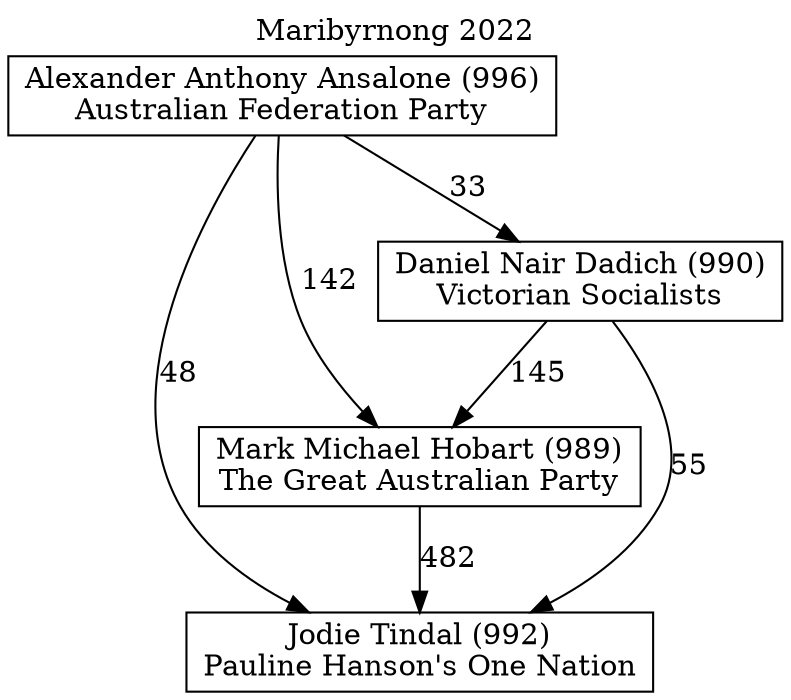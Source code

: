 // House preference flow
digraph "Jodie Tindal (992)_Maribyrnong_2022" {
	graph [label="Maribyrnong 2022" labelloc=t mclimit=10]
	node [shape=box]
	"Jodie Tindal (992)" [label="Jodie Tindal (992)
Pauline Hanson's One Nation"]
	"Mark Michael Hobart (989)" [label="Mark Michael Hobart (989)
The Great Australian Party"]
	"Daniel Nair Dadich (990)" [label="Daniel Nair Dadich (990)
Victorian Socialists"]
	"Alexander Anthony Ansalone (996)" [label="Alexander Anthony Ansalone (996)
Australian Federation Party"]
	"Mark Michael Hobart (989)" -> "Jodie Tindal (992)" [label=482]
	"Daniel Nair Dadich (990)" -> "Mark Michael Hobart (989)" [label=145]
	"Alexander Anthony Ansalone (996)" -> "Daniel Nair Dadich (990)" [label=33]
	"Daniel Nair Dadich (990)" -> "Jodie Tindal (992)" [label=55]
	"Alexander Anthony Ansalone (996)" -> "Jodie Tindal (992)" [label=48]
	"Alexander Anthony Ansalone (996)" -> "Mark Michael Hobart (989)" [label=142]
}
